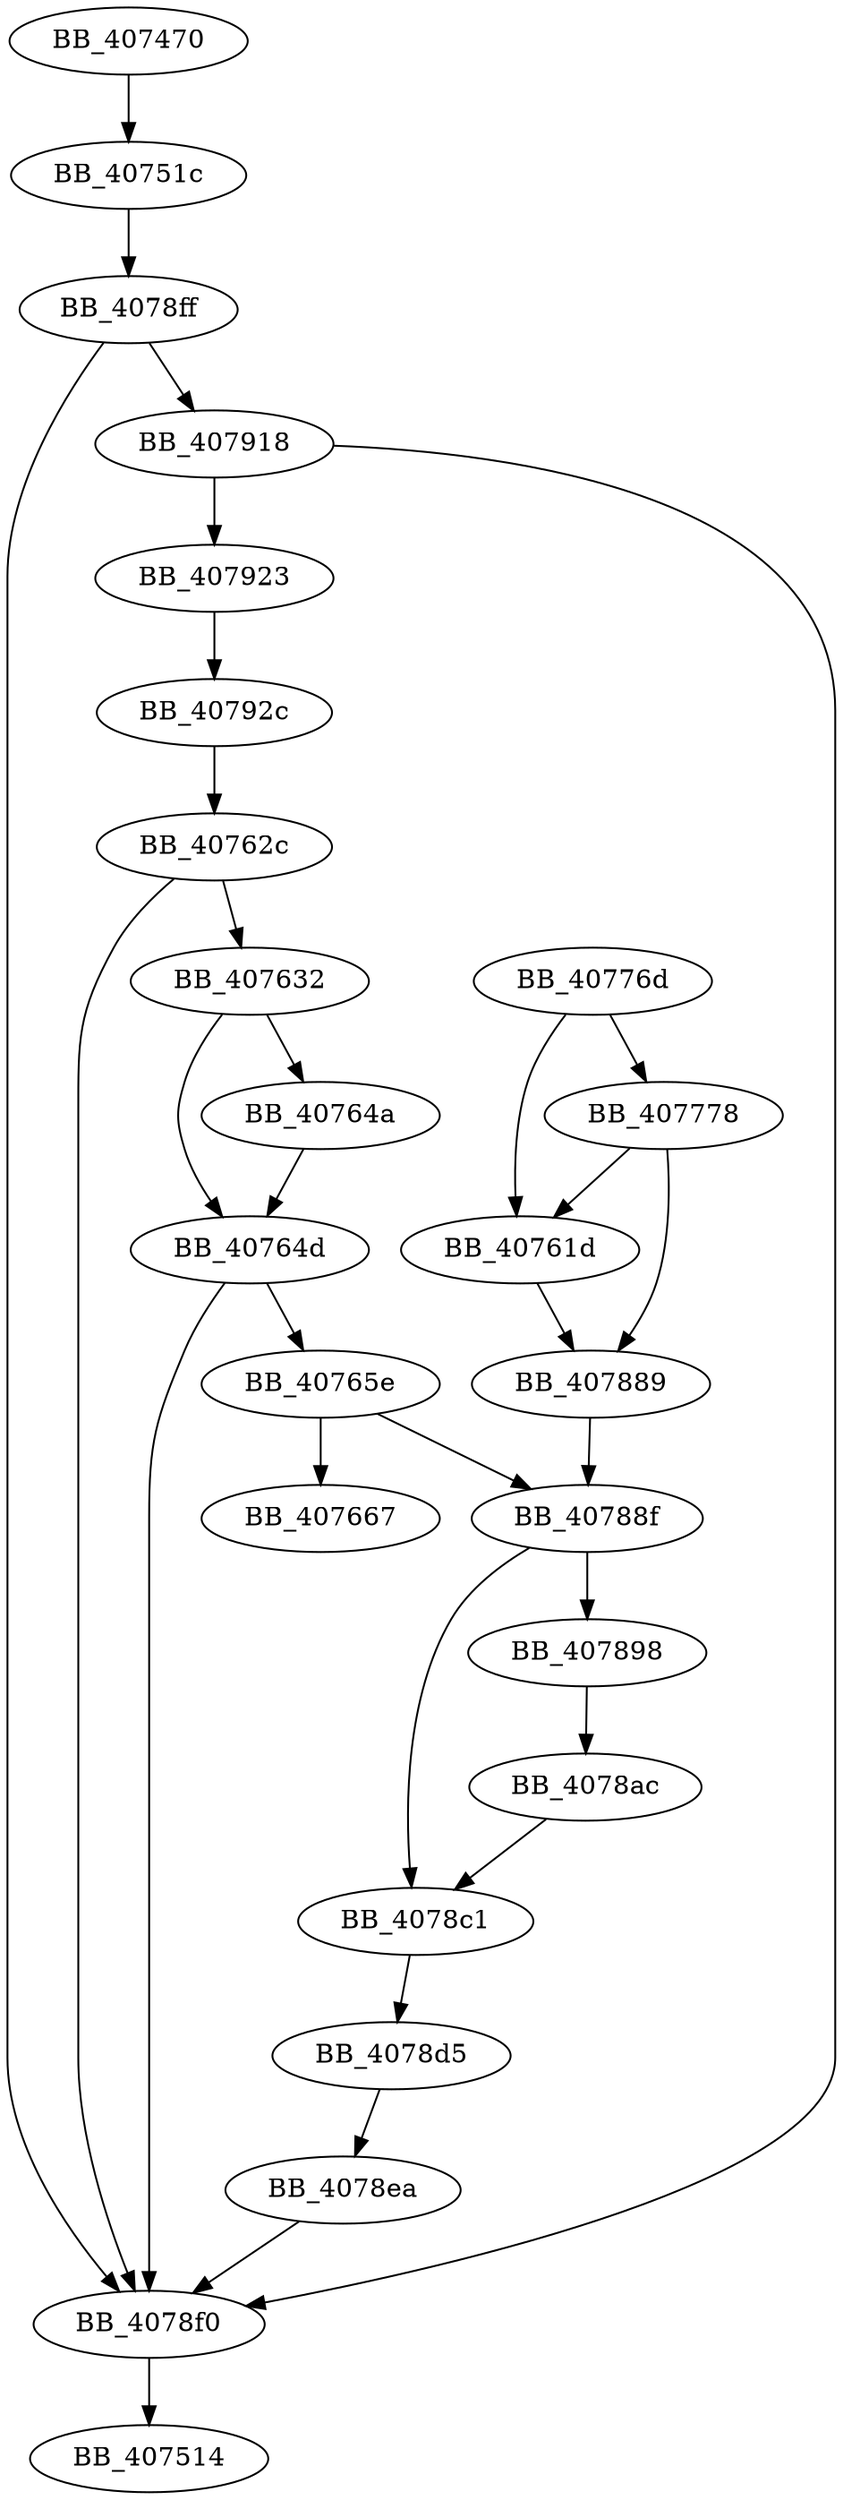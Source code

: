 DiGraph sub_407470{
BB_407470->BB_40751c
BB_40751c->BB_4078ff
BB_40761d->BB_407889
BB_40762c->BB_407632
BB_40762c->BB_4078f0
BB_407632->BB_40764a
BB_407632->BB_40764d
BB_40764a->BB_40764d
BB_40764d->BB_40765e
BB_40764d->BB_4078f0
BB_40765e->BB_407667
BB_40765e->BB_40788f
BB_40776d->BB_40761d
BB_40776d->BB_407778
BB_407778->BB_40761d
BB_407778->BB_407889
BB_407889->BB_40788f
BB_40788f->BB_407898
BB_40788f->BB_4078c1
BB_407898->BB_4078ac
BB_4078ac->BB_4078c1
BB_4078c1->BB_4078d5
BB_4078d5->BB_4078ea
BB_4078ea->BB_4078f0
BB_4078f0->BB_407514
BB_4078ff->BB_4078f0
BB_4078ff->BB_407918
BB_407918->BB_4078f0
BB_407918->BB_407923
BB_407923->BB_40792c
BB_40792c->BB_40762c
}
